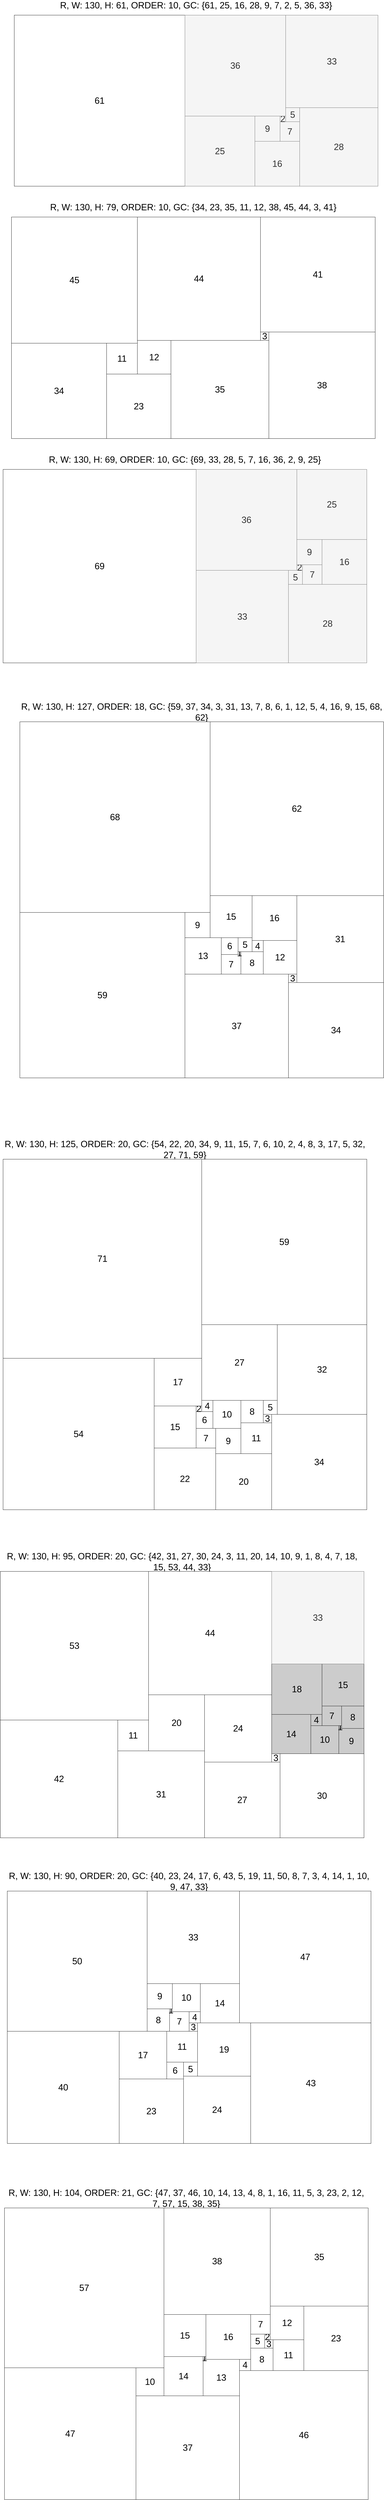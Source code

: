 <mxfile version="21.2.1" type="device">
  <diagram name="Page-1" id="H1nZVYqxkzLZFgEqRADx">
    <mxGraphModel dx="2690" dy="10700" grid="1" gridSize="10" guides="1" tooltips="1" connect="1" arrows="1" fold="1" page="1" pageScale="1" pageWidth="850" pageHeight="1100" math="0" shadow="0">
      <root>
        <mxCell id="0" />
        <mxCell id="1" parent="0" />
        <mxCell id="AsBp8XiL8Dx4Y6rQVwFH-521" value="R, W: 130, H: 61, ORDER: 10, GC: {61, 25, 16, 28, 9, 7, 2, 5, 36, 33} " style="text;html=1;strokeColor=none;fillColor=none;align=center;verticalAlign=middle;whiteSpace=wrap;rounded=0;fontSize=32;flipV=1;" parent="1" vertex="1">
          <mxGeometry x="5380" y="280" width="1300" height="30" as="geometry" />
        </mxCell>
        <mxCell id="AsBp8XiL8Dx4Y6rQVwFH-565" value="R, W: 130, H: 79, ORDER: 10, GC: {34, 23, 35, 11, 12, 38, 45, 44, 3, 41} " style="text;html=1;strokeColor=none;fillColor=none;align=center;verticalAlign=middle;whiteSpace=wrap;rounded=0;fontSize=32;flipV=1;" parent="1" vertex="1">
          <mxGeometry x="5370" y="1000" width="1300" height="30" as="geometry" />
        </mxCell>
        <mxCell id="AsBp8XiL8Dx4Y6rQVwFH-675" value="R, W: 130, H: 69, ORDER: 10, GC: {69, 33, 28, 5, 7, 16, 36, 2, 9, 25} " style="text;html=1;strokeColor=none;fillColor=none;align=center;verticalAlign=middle;whiteSpace=wrap;rounded=0;fontSize=32;flipV=1;" parent="1" vertex="1">
          <mxGeometry x="5340" y="1900" width="1300" height="30" as="geometry" />
        </mxCell>
        <mxCell id="AsBp8XiL8Dx4Y6rQVwFH-7876" value="R, W: 130, H: 127, ORDER: 18, GC: {59, 37, 34, 3, 31, 13, 7, 8, 6, 1, 12, 5, 4, 16, 9, 15, 68, 62} " style="text;html=1;strokeColor=none;fillColor=none;align=center;verticalAlign=middle;whiteSpace=wrap;rounded=0;fontSize=32;flipV=1;" parent="1" vertex="1">
          <mxGeometry x="5400" y="2800" width="1300" height="30" as="geometry" />
        </mxCell>
        <mxCell id="AsBp8XiL8Dx4Y6rQVwFH-16850" value="R, W: 130, H: 125, ORDER: 20, GC: {54, 22, 20, 34, 9, 11, 15, 7, 6, 10, 2, 4, 8, 3, 17, 5, 32, 27, 71, 59} " style="text;html=1;strokeColor=none;fillColor=none;align=center;verticalAlign=middle;whiteSpace=wrap;rounded=0;fontSize=32;flipV=1;" parent="1" vertex="1">
          <mxGeometry x="5340" y="4360" width="1300" height="30" as="geometry" />
        </mxCell>
        <mxCell id="AsBp8XiL8Dx4Y6rQVwFH-17354" value="R, W: 130, H: 95, ORDER: 20, GC: {42, 31, 27, 30, 24, 3, 11, 20, 14, 10, 9, 1, 8, 4, 7, 18, 15, 53, 44, 33} " style="text;html=1;strokeColor=none;fillColor=none;align=center;verticalAlign=middle;whiteSpace=wrap;rounded=0;fontSize=32;flipV=1;" parent="1" vertex="1">
          <mxGeometry x="5330" y="5830" width="1300" height="30" as="geometry" />
        </mxCell>
        <mxCell id="AsBp8XiL8Dx4Y6rQVwFH-17585" value="R, W: 130, H: 90, ORDER: 20, GC: {40, 23, 24, 17, 6, 43, 5, 19, 11, 50, 8, 7, 3, 4, 14, 1, 10, 9, 47, 33} " style="text;html=1;strokeColor=none;fillColor=none;align=center;verticalAlign=middle;whiteSpace=wrap;rounded=0;fontSize=32;flipV=1;" parent="1" vertex="1">
          <mxGeometry x="5355" y="6970" width="1300" height="30" as="geometry" />
        </mxCell>
        <mxCell id="AsBp8XiL8Dx4Y6rQVwFH-22933" value="R, W: 130, H: 104, ORDER: 21, GC: {47, 37, 46, 10, 14, 13, 4, 8, 1, 16, 11, 5, 3, 23, 2, 12, 7, 57, 15, 38, 35} " style="text;html=1;strokeColor=none;fillColor=none;align=center;verticalAlign=middle;whiteSpace=wrap;rounded=0;fontSize=32;flipV=1;" parent="1" vertex="1">
          <mxGeometry x="5345" y="8100" width="1300" height="30" as="geometry" />
        </mxCell>
        <mxCell id="KLLtWxpl7piehva7nVAB-1" value="" style="group;flipV=1;" vertex="1" connectable="0" parent="1">
          <mxGeometry x="5380" y="330" width="1300" height="610" as="geometry" />
        </mxCell>
        <mxCell id="761dnnyQ54j-Cl0NHfQN-522" value="61" style="rounded=0;whiteSpace=wrap;html=1;fontSize=32;" parent="KLLtWxpl7piehva7nVAB-1" vertex="1">
          <mxGeometry width="610" height="610" as="geometry" />
        </mxCell>
        <mxCell id="761dnnyQ54j-Cl0NHfQN-523" value="25" style="rounded=0;whiteSpace=wrap;html=1;fontSize=32;fillColor=#f5f5f5;fontColor=#333333;strokeColor=#666666;" parent="KLLtWxpl7piehva7nVAB-1" vertex="1">
          <mxGeometry x="610" y="360" width="250" height="250" as="geometry" />
        </mxCell>
        <mxCell id="761dnnyQ54j-Cl0NHfQN-524" value="16" style="rounded=0;whiteSpace=wrap;html=1;fontSize=32;fillColor=#f5f5f5;fontColor=#333333;strokeColor=#666666;" parent="KLLtWxpl7piehva7nVAB-1" vertex="1">
          <mxGeometry x="860" y="450" width="160" height="160" as="geometry" />
        </mxCell>
        <mxCell id="761dnnyQ54j-Cl0NHfQN-525" value="28" style="rounded=0;whiteSpace=wrap;html=1;fontSize=32;fillColor=#f5f5f5;fontColor=#333333;strokeColor=#666666;" parent="KLLtWxpl7piehva7nVAB-1" vertex="1">
          <mxGeometry x="1020" y="330" width="280" height="280" as="geometry" />
        </mxCell>
        <mxCell id="761dnnyQ54j-Cl0NHfQN-526" value="9" style="rounded=0;whiteSpace=wrap;html=1;fontSize=32;fillColor=#f5f5f5;fontColor=#333333;strokeColor=#666666;" parent="KLLtWxpl7piehva7nVAB-1" vertex="1">
          <mxGeometry x="860" y="360" width="90" height="90" as="geometry" />
        </mxCell>
        <mxCell id="761dnnyQ54j-Cl0NHfQN-527" value="7" style="rounded=0;whiteSpace=wrap;html=1;fontSize=32;fillColor=#f5f5f5;fontColor=#333333;strokeColor=#666666;" parent="KLLtWxpl7piehva7nVAB-1" vertex="1">
          <mxGeometry x="950" y="380" width="70" height="70" as="geometry" />
        </mxCell>
        <mxCell id="761dnnyQ54j-Cl0NHfQN-528" value="2" style="rounded=0;whiteSpace=wrap;html=1;fontSize=32;fillColor=#f5f5f5;fontColor=#333333;strokeColor=#666666;" parent="KLLtWxpl7piehva7nVAB-1" vertex="1">
          <mxGeometry x="950" y="360" width="20" height="20" as="geometry" />
        </mxCell>
        <mxCell id="761dnnyQ54j-Cl0NHfQN-529" value="5" style="rounded=0;whiteSpace=wrap;html=1;fontSize=32;fillColor=#f5f5f5;fontColor=#333333;strokeColor=#666666;" parent="KLLtWxpl7piehva7nVAB-1" vertex="1">
          <mxGeometry x="970" y="330" width="50" height="50" as="geometry" />
        </mxCell>
        <mxCell id="761dnnyQ54j-Cl0NHfQN-530" value="36" style="rounded=0;whiteSpace=wrap;html=1;fontSize=32;fillColor=#f5f5f5;fontColor=#333333;strokeColor=#666666;" parent="KLLtWxpl7piehva7nVAB-1" vertex="1">
          <mxGeometry x="610" width="360" height="360" as="geometry" />
        </mxCell>
        <mxCell id="761dnnyQ54j-Cl0NHfQN-531" value="33" style="rounded=0;whiteSpace=wrap;html=1;fontSize=32;fillColor=#f5f5f5;fontColor=#333333;strokeColor=#666666;" parent="KLLtWxpl7piehva7nVAB-1" vertex="1">
          <mxGeometry x="970" width="330" height="330" as="geometry" />
        </mxCell>
        <mxCell id="KLLtWxpl7piehva7nVAB-2" value="" style="group;flipV=1;" vertex="1" connectable="0" parent="1">
          <mxGeometry x="5370" y="1050" width="1300" height="790" as="geometry" />
        </mxCell>
        <mxCell id="761dnnyQ54j-Cl0NHfQN-566" value="34" style="rounded=0;whiteSpace=wrap;html=1;fontSize=32;" parent="KLLtWxpl7piehva7nVAB-2" vertex="1">
          <mxGeometry y="450" width="340" height="340" as="geometry" />
        </mxCell>
        <mxCell id="761dnnyQ54j-Cl0NHfQN-567" value="23" style="rounded=0;whiteSpace=wrap;html=1;fontSize=32;" parent="KLLtWxpl7piehva7nVAB-2" vertex="1">
          <mxGeometry x="340" y="560" width="230" height="230" as="geometry" />
        </mxCell>
        <mxCell id="761dnnyQ54j-Cl0NHfQN-568" value="35" style="rounded=0;whiteSpace=wrap;html=1;fontSize=32;" parent="KLLtWxpl7piehva7nVAB-2" vertex="1">
          <mxGeometry x="570" y="440" width="350" height="350" as="geometry" />
        </mxCell>
        <mxCell id="761dnnyQ54j-Cl0NHfQN-569" value="11" style="rounded=0;whiteSpace=wrap;html=1;fontSize=32;" parent="KLLtWxpl7piehva7nVAB-2" vertex="1">
          <mxGeometry x="340" y="450" width="110" height="110" as="geometry" />
        </mxCell>
        <mxCell id="761dnnyQ54j-Cl0NHfQN-570" value="12" style="rounded=0;whiteSpace=wrap;html=1;fontSize=32;" parent="KLLtWxpl7piehva7nVAB-2" vertex="1">
          <mxGeometry x="450" y="440" width="120" height="120" as="geometry" />
        </mxCell>
        <mxCell id="761dnnyQ54j-Cl0NHfQN-571" value="38" style="rounded=0;whiteSpace=wrap;html=1;fontSize=32;" parent="KLLtWxpl7piehva7nVAB-2" vertex="1">
          <mxGeometry x="920" y="410" width="380" height="380" as="geometry" />
        </mxCell>
        <mxCell id="761dnnyQ54j-Cl0NHfQN-572" value="45" style="rounded=0;whiteSpace=wrap;html=1;fontSize=32;" parent="KLLtWxpl7piehva7nVAB-2" vertex="1">
          <mxGeometry width="450" height="450" as="geometry" />
        </mxCell>
        <mxCell id="761dnnyQ54j-Cl0NHfQN-573" value="44" style="rounded=0;whiteSpace=wrap;html=1;fontSize=32;" parent="KLLtWxpl7piehva7nVAB-2" vertex="1">
          <mxGeometry x="450" width="440" height="440" as="geometry" />
        </mxCell>
        <mxCell id="761dnnyQ54j-Cl0NHfQN-574" value="3" style="rounded=0;whiteSpace=wrap;html=1;fontSize=32;" parent="KLLtWxpl7piehva7nVAB-2" vertex="1">
          <mxGeometry x="890" y="410" width="30" height="30" as="geometry" />
        </mxCell>
        <mxCell id="761dnnyQ54j-Cl0NHfQN-575" value="41" style="rounded=0;whiteSpace=wrap;html=1;fontSize=32;" parent="KLLtWxpl7piehva7nVAB-2" vertex="1">
          <mxGeometry x="890" width="410" height="410" as="geometry" />
        </mxCell>
        <mxCell id="KLLtWxpl7piehva7nVAB-3" value="" style="group;flipV=1;" vertex="1" connectable="0" parent="1">
          <mxGeometry x="5340" y="1950" width="1300" height="690" as="geometry" />
        </mxCell>
        <mxCell id="761dnnyQ54j-Cl0NHfQN-676" value="69" style="rounded=0;whiteSpace=wrap;html=1;fontSize=32;" parent="KLLtWxpl7piehva7nVAB-3" vertex="1">
          <mxGeometry width="690" height="690" as="geometry" />
        </mxCell>
        <mxCell id="761dnnyQ54j-Cl0NHfQN-677" value="33" style="rounded=0;whiteSpace=wrap;html=1;fontSize=32;fillColor=#f5f5f5;fontColor=#333333;strokeColor=#666666;" parent="KLLtWxpl7piehva7nVAB-3" vertex="1">
          <mxGeometry x="690" y="360" width="330" height="330" as="geometry" />
        </mxCell>
        <mxCell id="761dnnyQ54j-Cl0NHfQN-678" value="28" style="rounded=0;whiteSpace=wrap;html=1;fontSize=32;fillColor=#f5f5f5;fontColor=#333333;strokeColor=#666666;" parent="KLLtWxpl7piehva7nVAB-3" vertex="1">
          <mxGeometry x="1020" y="410" width="280" height="280" as="geometry" />
        </mxCell>
        <mxCell id="761dnnyQ54j-Cl0NHfQN-679" value="5" style="rounded=0;whiteSpace=wrap;html=1;fontSize=32;fillColor=#f5f5f5;fontColor=#333333;strokeColor=#666666;" parent="KLLtWxpl7piehva7nVAB-3" vertex="1">
          <mxGeometry x="1020" y="360" width="50" height="50" as="geometry" />
        </mxCell>
        <mxCell id="761dnnyQ54j-Cl0NHfQN-680" value="7" style="rounded=0;whiteSpace=wrap;html=1;fontSize=32;fillColor=#f5f5f5;fontColor=#333333;strokeColor=#666666;" parent="KLLtWxpl7piehva7nVAB-3" vertex="1">
          <mxGeometry x="1070" y="340" width="70" height="70" as="geometry" />
        </mxCell>
        <mxCell id="761dnnyQ54j-Cl0NHfQN-681" value="16" style="rounded=0;whiteSpace=wrap;html=1;fontSize=32;fillColor=#f5f5f5;fontColor=#333333;strokeColor=#666666;" parent="KLLtWxpl7piehva7nVAB-3" vertex="1">
          <mxGeometry x="1140" y="250" width="160" height="160" as="geometry" />
        </mxCell>
        <mxCell id="761dnnyQ54j-Cl0NHfQN-682" value="36" style="rounded=0;whiteSpace=wrap;html=1;fontSize=32;fillColor=#f5f5f5;fontColor=#333333;strokeColor=#666666;" parent="KLLtWxpl7piehva7nVAB-3" vertex="1">
          <mxGeometry x="690" width="360" height="360" as="geometry" />
        </mxCell>
        <mxCell id="761dnnyQ54j-Cl0NHfQN-683" value="2" style="rounded=0;whiteSpace=wrap;html=1;fontSize=32;fillColor=#f5f5f5;fontColor=#333333;strokeColor=#666666;" parent="KLLtWxpl7piehva7nVAB-3" vertex="1">
          <mxGeometry x="1050" y="340" width="20" height="20" as="geometry" />
        </mxCell>
        <mxCell id="761dnnyQ54j-Cl0NHfQN-684" value="9" style="rounded=0;whiteSpace=wrap;html=1;fontSize=32;fillColor=#f5f5f5;fontColor=#333333;strokeColor=#666666;" parent="KLLtWxpl7piehva7nVAB-3" vertex="1">
          <mxGeometry x="1050" y="250" width="90" height="90" as="geometry" />
        </mxCell>
        <mxCell id="761dnnyQ54j-Cl0NHfQN-685" value="25" style="rounded=0;whiteSpace=wrap;html=1;fontSize=32;fillColor=#f5f5f5;fontColor=#333333;strokeColor=#666666;" parent="KLLtWxpl7piehva7nVAB-3" vertex="1">
          <mxGeometry x="1050" width="250" height="250" as="geometry" />
        </mxCell>
        <mxCell id="KLLtWxpl7piehva7nVAB-4" value="" style="group;flipV=1;" vertex="1" connectable="0" parent="1">
          <mxGeometry x="5400" y="2850" width="1300" height="1270" as="geometry" />
        </mxCell>
        <mxCell id="761dnnyQ54j-Cl0NHfQN-7877" value="59" style="rounded=0;whiteSpace=wrap;html=1;fontSize=32;" parent="KLLtWxpl7piehva7nVAB-4" vertex="1">
          <mxGeometry y="680" width="590" height="590" as="geometry" />
        </mxCell>
        <mxCell id="761dnnyQ54j-Cl0NHfQN-7878" value="37" style="rounded=0;whiteSpace=wrap;html=1;fontSize=32;" parent="KLLtWxpl7piehva7nVAB-4" vertex="1">
          <mxGeometry x="590" y="900" width="370" height="370" as="geometry" />
        </mxCell>
        <mxCell id="761dnnyQ54j-Cl0NHfQN-7879" value="34" style="rounded=0;whiteSpace=wrap;html=1;fontSize=32;" parent="KLLtWxpl7piehva7nVAB-4" vertex="1">
          <mxGeometry x="960" y="930" width="340" height="340" as="geometry" />
        </mxCell>
        <mxCell id="761dnnyQ54j-Cl0NHfQN-7880" value="3" style="rounded=0;whiteSpace=wrap;html=1;fontSize=32;" parent="KLLtWxpl7piehva7nVAB-4" vertex="1">
          <mxGeometry x="960" y="900" width="30" height="30" as="geometry" />
        </mxCell>
        <mxCell id="761dnnyQ54j-Cl0NHfQN-7881" value="31" style="rounded=0;whiteSpace=wrap;html=1;fontSize=32;" parent="KLLtWxpl7piehva7nVAB-4" vertex="1">
          <mxGeometry x="990" y="620" width="310" height="310" as="geometry" />
        </mxCell>
        <mxCell id="761dnnyQ54j-Cl0NHfQN-7882" value="13" style="rounded=0;whiteSpace=wrap;html=1;fontSize=32;" parent="KLLtWxpl7piehva7nVAB-4" vertex="1">
          <mxGeometry x="590" y="770" width="130" height="130" as="geometry" />
        </mxCell>
        <mxCell id="761dnnyQ54j-Cl0NHfQN-7883" value="7" style="rounded=0;whiteSpace=wrap;html=1;fontSize=32;" parent="KLLtWxpl7piehva7nVAB-4" vertex="1">
          <mxGeometry x="720" y="830" width="70" height="70" as="geometry" />
        </mxCell>
        <mxCell id="761dnnyQ54j-Cl0NHfQN-7884" value="8" style="rounded=0;whiteSpace=wrap;html=1;fontSize=32;" parent="KLLtWxpl7piehva7nVAB-4" vertex="1">
          <mxGeometry x="790" y="820" width="80" height="80" as="geometry" />
        </mxCell>
        <mxCell id="761dnnyQ54j-Cl0NHfQN-7885" value="6" style="rounded=0;whiteSpace=wrap;html=1;fontSize=32;" parent="KLLtWxpl7piehva7nVAB-4" vertex="1">
          <mxGeometry x="720" y="770" width="60" height="60" as="geometry" />
        </mxCell>
        <mxCell id="761dnnyQ54j-Cl0NHfQN-7886" value="1" style="rounded=0;whiteSpace=wrap;html=1;fontSize=32;" parent="KLLtWxpl7piehva7nVAB-4" vertex="1">
          <mxGeometry x="780" y="820" width="10" height="10" as="geometry" />
        </mxCell>
        <mxCell id="761dnnyQ54j-Cl0NHfQN-7887" value="12" style="rounded=0;whiteSpace=wrap;html=1;fontSize=32;" parent="KLLtWxpl7piehva7nVAB-4" vertex="1">
          <mxGeometry x="870" y="780" width="120" height="120" as="geometry" />
        </mxCell>
        <mxCell id="761dnnyQ54j-Cl0NHfQN-7888" value="5" style="rounded=0;whiteSpace=wrap;html=1;fontSize=32;" parent="KLLtWxpl7piehva7nVAB-4" vertex="1">
          <mxGeometry x="780" y="770" width="50" height="50" as="geometry" />
        </mxCell>
        <mxCell id="761dnnyQ54j-Cl0NHfQN-7889" value="4" style="rounded=0;whiteSpace=wrap;html=1;fontSize=32;" parent="KLLtWxpl7piehva7nVAB-4" vertex="1">
          <mxGeometry x="830" y="780" width="40" height="40" as="geometry" />
        </mxCell>
        <mxCell id="761dnnyQ54j-Cl0NHfQN-7890" value="16" style="rounded=0;whiteSpace=wrap;html=1;fontSize=32;" parent="KLLtWxpl7piehva7nVAB-4" vertex="1">
          <mxGeometry x="830" y="620" width="160" height="160" as="geometry" />
        </mxCell>
        <mxCell id="761dnnyQ54j-Cl0NHfQN-7891" value="9" style="rounded=0;whiteSpace=wrap;html=1;fontSize=32;" parent="KLLtWxpl7piehva7nVAB-4" vertex="1">
          <mxGeometry x="590" y="680" width="90" height="90" as="geometry" />
        </mxCell>
        <mxCell id="761dnnyQ54j-Cl0NHfQN-7892" value="15" style="rounded=0;whiteSpace=wrap;html=1;fontSize=32;" parent="KLLtWxpl7piehva7nVAB-4" vertex="1">
          <mxGeometry x="680" y="620" width="150" height="150" as="geometry" />
        </mxCell>
        <mxCell id="761dnnyQ54j-Cl0NHfQN-7893" value="68" style="rounded=0;whiteSpace=wrap;html=1;fontSize=32;" parent="KLLtWxpl7piehva7nVAB-4" vertex="1">
          <mxGeometry width="680" height="680" as="geometry" />
        </mxCell>
        <mxCell id="761dnnyQ54j-Cl0NHfQN-7894" value="62" style="rounded=0;whiteSpace=wrap;html=1;fontSize=32;" parent="KLLtWxpl7piehva7nVAB-4" vertex="1">
          <mxGeometry x="680" width="620" height="620" as="geometry" />
        </mxCell>
        <mxCell id="KLLtWxpl7piehva7nVAB-5" value="" style="group;flipV=1;" vertex="1" connectable="0" parent="1">
          <mxGeometry x="5340" y="4410" width="1300" height="1250" as="geometry" />
        </mxCell>
        <mxCell id="761dnnyQ54j-Cl0NHfQN-16851" value="54" style="rounded=0;whiteSpace=wrap;html=1;fontSize=32;" parent="KLLtWxpl7piehva7nVAB-5" vertex="1">
          <mxGeometry y="710" width="540" height="540" as="geometry" />
        </mxCell>
        <mxCell id="761dnnyQ54j-Cl0NHfQN-16852" value="22" style="rounded=0;whiteSpace=wrap;html=1;fontSize=32;" parent="KLLtWxpl7piehva7nVAB-5" vertex="1">
          <mxGeometry x="540" y="1030" width="220" height="220" as="geometry" />
        </mxCell>
        <mxCell id="761dnnyQ54j-Cl0NHfQN-16853" value="20" style="rounded=0;whiteSpace=wrap;html=1;fontSize=32;" parent="KLLtWxpl7piehva7nVAB-5" vertex="1">
          <mxGeometry x="760" y="1050" width="200" height="200" as="geometry" />
        </mxCell>
        <mxCell id="761dnnyQ54j-Cl0NHfQN-16854" value="34" style="rounded=0;whiteSpace=wrap;html=1;fontSize=32;" parent="KLLtWxpl7piehva7nVAB-5" vertex="1">
          <mxGeometry x="960" y="910" width="340" height="340" as="geometry" />
        </mxCell>
        <mxCell id="761dnnyQ54j-Cl0NHfQN-16855" value="9" style="rounded=0;whiteSpace=wrap;html=1;fontSize=32;" parent="KLLtWxpl7piehva7nVAB-5" vertex="1">
          <mxGeometry x="760" y="960" width="90" height="90" as="geometry" />
        </mxCell>
        <mxCell id="761dnnyQ54j-Cl0NHfQN-16856" value="11" style="rounded=0;whiteSpace=wrap;html=1;fontSize=32;" parent="KLLtWxpl7piehva7nVAB-5" vertex="1">
          <mxGeometry x="850" y="940" width="110" height="110" as="geometry" />
        </mxCell>
        <mxCell id="761dnnyQ54j-Cl0NHfQN-16857" value="15" style="rounded=0;whiteSpace=wrap;html=1;fontSize=32;" parent="KLLtWxpl7piehva7nVAB-5" vertex="1">
          <mxGeometry x="540" y="880" width="150" height="150" as="geometry" />
        </mxCell>
        <mxCell id="761dnnyQ54j-Cl0NHfQN-16858" value="7" style="rounded=0;whiteSpace=wrap;html=1;fontSize=32;" parent="KLLtWxpl7piehva7nVAB-5" vertex="1">
          <mxGeometry x="690" y="960" width="70" height="70" as="geometry" />
        </mxCell>
        <mxCell id="761dnnyQ54j-Cl0NHfQN-16859" value="6" style="rounded=0;whiteSpace=wrap;html=1;fontSize=32;" parent="KLLtWxpl7piehva7nVAB-5" vertex="1">
          <mxGeometry x="690" y="900" width="60" height="60" as="geometry" />
        </mxCell>
        <mxCell id="761dnnyQ54j-Cl0NHfQN-16860" value="10" style="rounded=0;whiteSpace=wrap;html=1;fontSize=32;" parent="KLLtWxpl7piehva7nVAB-5" vertex="1">
          <mxGeometry x="750" y="860" width="100" height="100" as="geometry" />
        </mxCell>
        <mxCell id="761dnnyQ54j-Cl0NHfQN-16861" value="2" style="rounded=0;whiteSpace=wrap;html=1;fontSize=32;" parent="KLLtWxpl7piehva7nVAB-5" vertex="1">
          <mxGeometry x="690" y="880" width="20" height="20" as="geometry" />
        </mxCell>
        <mxCell id="761dnnyQ54j-Cl0NHfQN-16862" value="4" style="rounded=0;whiteSpace=wrap;html=1;fontSize=32;" parent="KLLtWxpl7piehva7nVAB-5" vertex="1">
          <mxGeometry x="710" y="860" width="40" height="40" as="geometry" />
        </mxCell>
        <mxCell id="761dnnyQ54j-Cl0NHfQN-16863" value="8" style="rounded=0;whiteSpace=wrap;html=1;fontSize=32;" parent="KLLtWxpl7piehva7nVAB-5" vertex="1">
          <mxGeometry x="850" y="860" width="80" height="80" as="geometry" />
        </mxCell>
        <mxCell id="761dnnyQ54j-Cl0NHfQN-16864" value="3" style="rounded=0;whiteSpace=wrap;html=1;fontSize=32;" parent="KLLtWxpl7piehva7nVAB-5" vertex="1">
          <mxGeometry x="930" y="910" width="30" height="30" as="geometry" />
        </mxCell>
        <mxCell id="761dnnyQ54j-Cl0NHfQN-16865" value="17" style="rounded=0;whiteSpace=wrap;html=1;fontSize=32;" parent="KLLtWxpl7piehva7nVAB-5" vertex="1">
          <mxGeometry x="540" y="710" width="170" height="170" as="geometry" />
        </mxCell>
        <mxCell id="761dnnyQ54j-Cl0NHfQN-16866" value="5" style="rounded=0;whiteSpace=wrap;html=1;fontSize=32;" parent="KLLtWxpl7piehva7nVAB-5" vertex="1">
          <mxGeometry x="930" y="860" width="50" height="50" as="geometry" />
        </mxCell>
        <mxCell id="761dnnyQ54j-Cl0NHfQN-16867" value="32" style="rounded=0;whiteSpace=wrap;html=1;fontSize=32;" parent="KLLtWxpl7piehva7nVAB-5" vertex="1">
          <mxGeometry x="980" y="590" width="320" height="320" as="geometry" />
        </mxCell>
        <mxCell id="761dnnyQ54j-Cl0NHfQN-16868" value="27" style="rounded=0;whiteSpace=wrap;html=1;fontSize=32;" parent="KLLtWxpl7piehva7nVAB-5" vertex="1">
          <mxGeometry x="710" y="590" width="270" height="270" as="geometry" />
        </mxCell>
        <mxCell id="761dnnyQ54j-Cl0NHfQN-16869" value="71" style="rounded=0;whiteSpace=wrap;html=1;fontSize=32;" parent="KLLtWxpl7piehva7nVAB-5" vertex="1">
          <mxGeometry width="710" height="710" as="geometry" />
        </mxCell>
        <mxCell id="761dnnyQ54j-Cl0NHfQN-16870" value="59" style="rounded=0;whiteSpace=wrap;html=1;fontSize=32;" parent="KLLtWxpl7piehva7nVAB-5" vertex="1">
          <mxGeometry x="710" width="590" height="590" as="geometry" />
        </mxCell>
        <mxCell id="KLLtWxpl7piehva7nVAB-6" value="" style="group;flipV=1;" vertex="1" connectable="0" parent="1">
          <mxGeometry x="5330" y="5880" width="1300" height="950" as="geometry" />
        </mxCell>
        <mxCell id="761dnnyQ54j-Cl0NHfQN-17355" value="42" style="rounded=0;whiteSpace=wrap;html=1;fontSize=32;" parent="KLLtWxpl7piehva7nVAB-6" vertex="1">
          <mxGeometry y="530" width="420" height="420" as="geometry" />
        </mxCell>
        <mxCell id="761dnnyQ54j-Cl0NHfQN-17356" value="31" style="rounded=0;whiteSpace=wrap;html=1;fontSize=32;" parent="KLLtWxpl7piehva7nVAB-6" vertex="1">
          <mxGeometry x="420" y="640" width="310" height="310" as="geometry" />
        </mxCell>
        <mxCell id="761dnnyQ54j-Cl0NHfQN-17357" value="27" style="rounded=0;whiteSpace=wrap;html=1;fontSize=32;" parent="KLLtWxpl7piehva7nVAB-6" vertex="1">
          <mxGeometry x="730" y="680" width="270" height="270" as="geometry" />
        </mxCell>
        <mxCell id="761dnnyQ54j-Cl0NHfQN-17358" value="30" style="rounded=0;whiteSpace=wrap;html=1;fontSize=32;" parent="KLLtWxpl7piehva7nVAB-6" vertex="1">
          <mxGeometry x="1000" y="650" width="300" height="300" as="geometry" />
        </mxCell>
        <mxCell id="761dnnyQ54j-Cl0NHfQN-17359" value="24" style="rounded=0;whiteSpace=wrap;html=1;fontSize=32;" parent="KLLtWxpl7piehva7nVAB-6" vertex="1">
          <mxGeometry x="730" y="440" width="240" height="240" as="geometry" />
        </mxCell>
        <mxCell id="761dnnyQ54j-Cl0NHfQN-17360" value="3" style="rounded=0;whiteSpace=wrap;html=1;fontSize=32;" parent="KLLtWxpl7piehva7nVAB-6" vertex="1">
          <mxGeometry x="970" y="650" width="30" height="30" as="geometry" />
        </mxCell>
        <mxCell id="761dnnyQ54j-Cl0NHfQN-17361" value="11" style="rounded=0;whiteSpace=wrap;html=1;fontSize=32;" parent="KLLtWxpl7piehva7nVAB-6" vertex="1">
          <mxGeometry x="420" y="530" width="110" height="110" as="geometry" />
        </mxCell>
        <mxCell id="761dnnyQ54j-Cl0NHfQN-17362" value="20" style="rounded=0;whiteSpace=wrap;html=1;fontSize=32;" parent="KLLtWxpl7piehva7nVAB-6" vertex="1">
          <mxGeometry x="530" y="440" width="200" height="200" as="geometry" />
        </mxCell>
        <mxCell id="761dnnyQ54j-Cl0NHfQN-17363" value="14" style="rounded=0;whiteSpace=wrap;html=1;fontSize=32;fillColor=#CCCCCC;strokeColor=#000000;" parent="KLLtWxpl7piehva7nVAB-6" vertex="1">
          <mxGeometry x="970" y="510" width="140" height="140" as="geometry" />
        </mxCell>
        <mxCell id="761dnnyQ54j-Cl0NHfQN-17364" value="10" style="rounded=0;whiteSpace=wrap;html=1;fontSize=32;fillColor=#CCCCCC;strokeColor=#000000;" parent="KLLtWxpl7piehva7nVAB-6" vertex="1">
          <mxGeometry x="1110" y="550" width="100" height="100" as="geometry" />
        </mxCell>
        <mxCell id="761dnnyQ54j-Cl0NHfQN-17365" value="9" style="rounded=0;whiteSpace=wrap;html=1;fontSize=32;fillColor=#CCCCCC;strokeColor=#000000;" parent="KLLtWxpl7piehva7nVAB-6" vertex="1">
          <mxGeometry x="1210" y="560" width="90" height="90" as="geometry" />
        </mxCell>
        <mxCell id="761dnnyQ54j-Cl0NHfQN-17366" value="1" style="rounded=0;whiteSpace=wrap;html=1;fontSize=32;fillColor=#CCCCCC;strokeColor=#000000;" parent="KLLtWxpl7piehva7nVAB-6" vertex="1">
          <mxGeometry x="1210" y="550" width="10" height="10" as="geometry" />
        </mxCell>
        <mxCell id="761dnnyQ54j-Cl0NHfQN-17367" value="8" style="rounded=0;whiteSpace=wrap;html=1;fontSize=32;fillColor=#CCCCCC;strokeColor=#000000;" parent="KLLtWxpl7piehva7nVAB-6" vertex="1">
          <mxGeometry x="1220" y="480" width="80" height="80" as="geometry" />
        </mxCell>
        <mxCell id="761dnnyQ54j-Cl0NHfQN-17368" value="4" style="rounded=0;whiteSpace=wrap;html=1;fontSize=32;fillColor=#CCCCCC;strokeColor=#000000;" parent="KLLtWxpl7piehva7nVAB-6" vertex="1">
          <mxGeometry x="1110" y="510" width="40" height="40" as="geometry" />
        </mxCell>
        <mxCell id="761dnnyQ54j-Cl0NHfQN-17369" value="7" style="rounded=0;whiteSpace=wrap;html=1;fontSize=32;fillColor=#CCCCCC;strokeColor=#000000;" parent="KLLtWxpl7piehva7nVAB-6" vertex="1">
          <mxGeometry x="1150" y="480" width="70" height="70" as="geometry" />
        </mxCell>
        <mxCell id="761dnnyQ54j-Cl0NHfQN-17370" value="18" style="rounded=0;whiteSpace=wrap;html=1;fontSize=32;fillColor=#CCCCCC;strokeColor=#000000;" parent="KLLtWxpl7piehva7nVAB-6" vertex="1">
          <mxGeometry x="970" y="330" width="180" height="180" as="geometry" />
        </mxCell>
        <mxCell id="761dnnyQ54j-Cl0NHfQN-17371" value="15" style="rounded=0;whiteSpace=wrap;html=1;fontSize=32;fillColor=#CCCCCC;strokeColor=#000000;" parent="KLLtWxpl7piehva7nVAB-6" vertex="1">
          <mxGeometry x="1150" y="330" width="150" height="150" as="geometry" />
        </mxCell>
        <mxCell id="761dnnyQ54j-Cl0NHfQN-17372" value="53" style="rounded=0;whiteSpace=wrap;html=1;fontSize=32;" parent="KLLtWxpl7piehva7nVAB-6" vertex="1">
          <mxGeometry width="530" height="530" as="geometry" />
        </mxCell>
        <mxCell id="761dnnyQ54j-Cl0NHfQN-17373" value="44" style="rounded=0;whiteSpace=wrap;html=1;fontSize=32;" parent="KLLtWxpl7piehva7nVAB-6" vertex="1">
          <mxGeometry x="530" width="440" height="440" as="geometry" />
        </mxCell>
        <mxCell id="761dnnyQ54j-Cl0NHfQN-17374" value="33" style="rounded=0;whiteSpace=wrap;html=1;fontSize=32;fillColor=#f5f5f5;fontColor=#333333;strokeColor=#666666;" parent="KLLtWxpl7piehva7nVAB-6" vertex="1">
          <mxGeometry x="970" width="330" height="330" as="geometry" />
        </mxCell>
        <mxCell id="KLLtWxpl7piehva7nVAB-7" value="" style="group;flipV=1;" vertex="1" connectable="0" parent="1">
          <mxGeometry x="5355" y="7020" width="1300" height="900" as="geometry" />
        </mxCell>
        <mxCell id="761dnnyQ54j-Cl0NHfQN-17586" value="40" style="rounded=0;whiteSpace=wrap;html=1;fontSize=32;" parent="KLLtWxpl7piehva7nVAB-7" vertex="1">
          <mxGeometry y="500" width="400" height="400" as="geometry" />
        </mxCell>
        <mxCell id="761dnnyQ54j-Cl0NHfQN-17587" value="23" style="rounded=0;whiteSpace=wrap;html=1;fontSize=32;" parent="KLLtWxpl7piehva7nVAB-7" vertex="1">
          <mxGeometry x="400" y="670" width="230" height="230" as="geometry" />
        </mxCell>
        <mxCell id="761dnnyQ54j-Cl0NHfQN-17588" value="24" style="rounded=0;whiteSpace=wrap;html=1;fontSize=32;" parent="KLLtWxpl7piehva7nVAB-7" vertex="1">
          <mxGeometry x="630" y="660" width="240" height="240" as="geometry" />
        </mxCell>
        <mxCell id="761dnnyQ54j-Cl0NHfQN-17589" value="17" style="rounded=0;whiteSpace=wrap;html=1;fontSize=32;" parent="KLLtWxpl7piehva7nVAB-7" vertex="1">
          <mxGeometry x="400" y="500" width="170" height="170" as="geometry" />
        </mxCell>
        <mxCell id="761dnnyQ54j-Cl0NHfQN-17590" value="6" style="rounded=0;whiteSpace=wrap;html=1;fontSize=32;" parent="KLLtWxpl7piehva7nVAB-7" vertex="1">
          <mxGeometry x="570" y="610" width="60" height="60" as="geometry" />
        </mxCell>
        <mxCell id="761dnnyQ54j-Cl0NHfQN-17591" value="43" style="rounded=0;whiteSpace=wrap;html=1;fontSize=32;" parent="KLLtWxpl7piehva7nVAB-7" vertex="1">
          <mxGeometry x="870" y="470" width="430" height="430" as="geometry" />
        </mxCell>
        <mxCell id="761dnnyQ54j-Cl0NHfQN-17592" value="5" style="rounded=0;whiteSpace=wrap;html=1;fontSize=32;" parent="KLLtWxpl7piehva7nVAB-7" vertex="1">
          <mxGeometry x="630" y="610" width="50" height="50" as="geometry" />
        </mxCell>
        <mxCell id="761dnnyQ54j-Cl0NHfQN-17593" value="19" style="rounded=0;whiteSpace=wrap;html=1;fontSize=32;" parent="KLLtWxpl7piehva7nVAB-7" vertex="1">
          <mxGeometry x="680" y="470" width="190" height="190" as="geometry" />
        </mxCell>
        <mxCell id="761dnnyQ54j-Cl0NHfQN-17594" value="11" style="rounded=0;whiteSpace=wrap;html=1;fontSize=32;" parent="KLLtWxpl7piehva7nVAB-7" vertex="1">
          <mxGeometry x="570" y="500" width="110" height="110" as="geometry" />
        </mxCell>
        <mxCell id="761dnnyQ54j-Cl0NHfQN-17595" value="50" style="rounded=0;whiteSpace=wrap;html=1;fontSize=32;" parent="KLLtWxpl7piehva7nVAB-7" vertex="1">
          <mxGeometry width="500" height="500" as="geometry" />
        </mxCell>
        <mxCell id="761dnnyQ54j-Cl0NHfQN-17596" value="8" style="rounded=0;whiteSpace=wrap;html=1;fontSize=32;" parent="KLLtWxpl7piehva7nVAB-7" vertex="1">
          <mxGeometry x="500" y="420" width="80" height="80" as="geometry" />
        </mxCell>
        <mxCell id="761dnnyQ54j-Cl0NHfQN-17597" value="7" style="rounded=0;whiteSpace=wrap;html=1;fontSize=32;" parent="KLLtWxpl7piehva7nVAB-7" vertex="1">
          <mxGeometry x="580" y="430" width="70" height="70" as="geometry" />
        </mxCell>
        <mxCell id="761dnnyQ54j-Cl0NHfQN-17598" value="3" style="rounded=0;whiteSpace=wrap;html=1;fontSize=32;" parent="KLLtWxpl7piehva7nVAB-7" vertex="1">
          <mxGeometry x="650" y="470" width="30" height="30" as="geometry" />
        </mxCell>
        <mxCell id="761dnnyQ54j-Cl0NHfQN-17599" value="4" style="rounded=0;whiteSpace=wrap;html=1;fontSize=32;" parent="KLLtWxpl7piehva7nVAB-7" vertex="1">
          <mxGeometry x="650" y="430" width="40" height="40" as="geometry" />
        </mxCell>
        <mxCell id="761dnnyQ54j-Cl0NHfQN-17600" value="14" style="rounded=0;whiteSpace=wrap;html=1;fontSize=32;" parent="KLLtWxpl7piehva7nVAB-7" vertex="1">
          <mxGeometry x="690" y="330" width="140" height="140" as="geometry" />
        </mxCell>
        <mxCell id="761dnnyQ54j-Cl0NHfQN-17601" value="1" style="rounded=0;whiteSpace=wrap;html=1;fontSize=32;" parent="KLLtWxpl7piehva7nVAB-7" vertex="1">
          <mxGeometry x="580" y="420" width="10" height="10" as="geometry" />
        </mxCell>
        <mxCell id="761dnnyQ54j-Cl0NHfQN-17602" value="10" style="rounded=0;whiteSpace=wrap;html=1;fontSize=32;" parent="KLLtWxpl7piehva7nVAB-7" vertex="1">
          <mxGeometry x="590" y="330" width="100" height="100" as="geometry" />
        </mxCell>
        <mxCell id="761dnnyQ54j-Cl0NHfQN-17603" value="9" style="rounded=0;whiteSpace=wrap;html=1;fontSize=32;" parent="KLLtWxpl7piehva7nVAB-7" vertex="1">
          <mxGeometry x="500" y="330" width="90" height="90" as="geometry" />
        </mxCell>
        <mxCell id="761dnnyQ54j-Cl0NHfQN-17604" value="47" style="rounded=0;whiteSpace=wrap;html=1;fontSize=32;" parent="KLLtWxpl7piehva7nVAB-7" vertex="1">
          <mxGeometry x="830" width="470" height="470" as="geometry" />
        </mxCell>
        <mxCell id="761dnnyQ54j-Cl0NHfQN-17605" value="33" style="rounded=0;whiteSpace=wrap;html=1;fontSize=32;" parent="KLLtWxpl7piehva7nVAB-7" vertex="1">
          <mxGeometry x="500" width="330" height="330" as="geometry" />
        </mxCell>
        <mxCell id="KLLtWxpl7piehva7nVAB-8" value="" style="group;flipV=1;" vertex="1" connectable="0" parent="1">
          <mxGeometry x="5345" y="8150" width="1300" height="1040" as="geometry" />
        </mxCell>
        <mxCell id="761dnnyQ54j-Cl0NHfQN-22934" value="47" style="rounded=0;whiteSpace=wrap;html=1;fontSize=32;" parent="KLLtWxpl7piehva7nVAB-8" vertex="1">
          <mxGeometry y="570" width="470" height="470" as="geometry" />
        </mxCell>
        <mxCell id="761dnnyQ54j-Cl0NHfQN-22935" value="37" style="rounded=0;whiteSpace=wrap;html=1;fontSize=32;" parent="KLLtWxpl7piehva7nVAB-8" vertex="1">
          <mxGeometry x="470" y="670" width="370" height="370" as="geometry" />
        </mxCell>
        <mxCell id="761dnnyQ54j-Cl0NHfQN-22936" value="46" style="rounded=0;whiteSpace=wrap;html=1;fontSize=32;" parent="KLLtWxpl7piehva7nVAB-8" vertex="1">
          <mxGeometry x="840" y="580" width="460" height="460" as="geometry" />
        </mxCell>
        <mxCell id="761dnnyQ54j-Cl0NHfQN-22937" value="10" style="rounded=0;whiteSpace=wrap;html=1;fontSize=32;" parent="KLLtWxpl7piehva7nVAB-8" vertex="1">
          <mxGeometry x="470" y="570" width="100" height="100" as="geometry" />
        </mxCell>
        <mxCell id="761dnnyQ54j-Cl0NHfQN-22938" value="14" style="rounded=0;whiteSpace=wrap;html=1;fontSize=32;" parent="KLLtWxpl7piehva7nVAB-8" vertex="1">
          <mxGeometry x="570" y="530" width="140" height="140" as="geometry" />
        </mxCell>
        <mxCell id="761dnnyQ54j-Cl0NHfQN-22939" value="13" style="rounded=0;whiteSpace=wrap;html=1;fontSize=32;" parent="KLLtWxpl7piehva7nVAB-8" vertex="1">
          <mxGeometry x="710" y="540" width="130" height="130" as="geometry" />
        </mxCell>
        <mxCell id="761dnnyQ54j-Cl0NHfQN-22940" value="4" style="rounded=0;whiteSpace=wrap;html=1;fontSize=32;" parent="KLLtWxpl7piehva7nVAB-8" vertex="1">
          <mxGeometry x="840" y="540" width="40" height="40" as="geometry" />
        </mxCell>
        <mxCell id="761dnnyQ54j-Cl0NHfQN-22941" value="8" style="rounded=0;whiteSpace=wrap;html=1;fontSize=32;" parent="KLLtWxpl7piehva7nVAB-8" vertex="1">
          <mxGeometry x="880" y="500" width="80" height="80" as="geometry" />
        </mxCell>
        <mxCell id="761dnnyQ54j-Cl0NHfQN-22942" value="1" style="rounded=0;whiteSpace=wrap;html=1;fontSize=32;" parent="KLLtWxpl7piehva7nVAB-8" vertex="1">
          <mxGeometry x="710" y="530" width="10" height="10" as="geometry" />
        </mxCell>
        <mxCell id="761dnnyQ54j-Cl0NHfQN-22943" value="16" style="rounded=0;whiteSpace=wrap;html=1;fontSize=32;" parent="KLLtWxpl7piehva7nVAB-8" vertex="1">
          <mxGeometry x="720" y="380" width="160" height="160" as="geometry" />
        </mxCell>
        <mxCell id="761dnnyQ54j-Cl0NHfQN-22944" value="11" style="rounded=0;whiteSpace=wrap;html=1;fontSize=32;" parent="KLLtWxpl7piehva7nVAB-8" vertex="1">
          <mxGeometry x="960" y="470" width="110" height="110" as="geometry" />
        </mxCell>
        <mxCell id="761dnnyQ54j-Cl0NHfQN-22945" value="5" style="rounded=0;whiteSpace=wrap;html=1;fontSize=32;" parent="KLLtWxpl7piehva7nVAB-8" vertex="1">
          <mxGeometry x="880" y="450" width="50" height="50" as="geometry" />
        </mxCell>
        <mxCell id="761dnnyQ54j-Cl0NHfQN-22946" value="3" style="rounded=0;whiteSpace=wrap;html=1;fontSize=32;" parent="KLLtWxpl7piehva7nVAB-8" vertex="1">
          <mxGeometry x="930" y="470" width="30" height="30" as="geometry" />
        </mxCell>
        <mxCell id="761dnnyQ54j-Cl0NHfQN-22947" value="23" style="rounded=0;whiteSpace=wrap;html=1;fontSize=32;" parent="KLLtWxpl7piehva7nVAB-8" vertex="1">
          <mxGeometry x="1070" y="350" width="230" height="230" as="geometry" />
        </mxCell>
        <mxCell id="761dnnyQ54j-Cl0NHfQN-22948" value="2" style="rounded=0;whiteSpace=wrap;html=1;fontSize=32;" parent="KLLtWxpl7piehva7nVAB-8" vertex="1">
          <mxGeometry x="930" y="450" width="20" height="20" as="geometry" />
        </mxCell>
        <mxCell id="761dnnyQ54j-Cl0NHfQN-22949" value="12" style="rounded=0;whiteSpace=wrap;html=1;fontSize=32;" parent="KLLtWxpl7piehva7nVAB-8" vertex="1">
          <mxGeometry x="950" y="350" width="120" height="120" as="geometry" />
        </mxCell>
        <mxCell id="761dnnyQ54j-Cl0NHfQN-22950" value="7" style="rounded=0;whiteSpace=wrap;html=1;fontSize=32;" parent="KLLtWxpl7piehva7nVAB-8" vertex="1">
          <mxGeometry x="880" y="380" width="70" height="70" as="geometry" />
        </mxCell>
        <mxCell id="761dnnyQ54j-Cl0NHfQN-22951" value="57" style="rounded=0;whiteSpace=wrap;html=1;fontSize=32;" parent="KLLtWxpl7piehva7nVAB-8" vertex="1">
          <mxGeometry width="570" height="570" as="geometry" />
        </mxCell>
        <mxCell id="761dnnyQ54j-Cl0NHfQN-22952" value="15" style="rounded=0;whiteSpace=wrap;html=1;fontSize=32;" parent="KLLtWxpl7piehva7nVAB-8" vertex="1">
          <mxGeometry x="570" y="380" width="150" height="150" as="geometry" />
        </mxCell>
        <mxCell id="761dnnyQ54j-Cl0NHfQN-22953" value="38" style="rounded=0;whiteSpace=wrap;html=1;fontSize=32;" parent="KLLtWxpl7piehva7nVAB-8" vertex="1">
          <mxGeometry x="570" width="380" height="380" as="geometry" />
        </mxCell>
        <mxCell id="761dnnyQ54j-Cl0NHfQN-22954" value="35" style="rounded=0;whiteSpace=wrap;html=1;fontSize=32;" parent="KLLtWxpl7piehva7nVAB-8" vertex="1">
          <mxGeometry x="950" width="350" height="350" as="geometry" />
        </mxCell>
      </root>
    </mxGraphModel>
  </diagram>
</mxfile>
